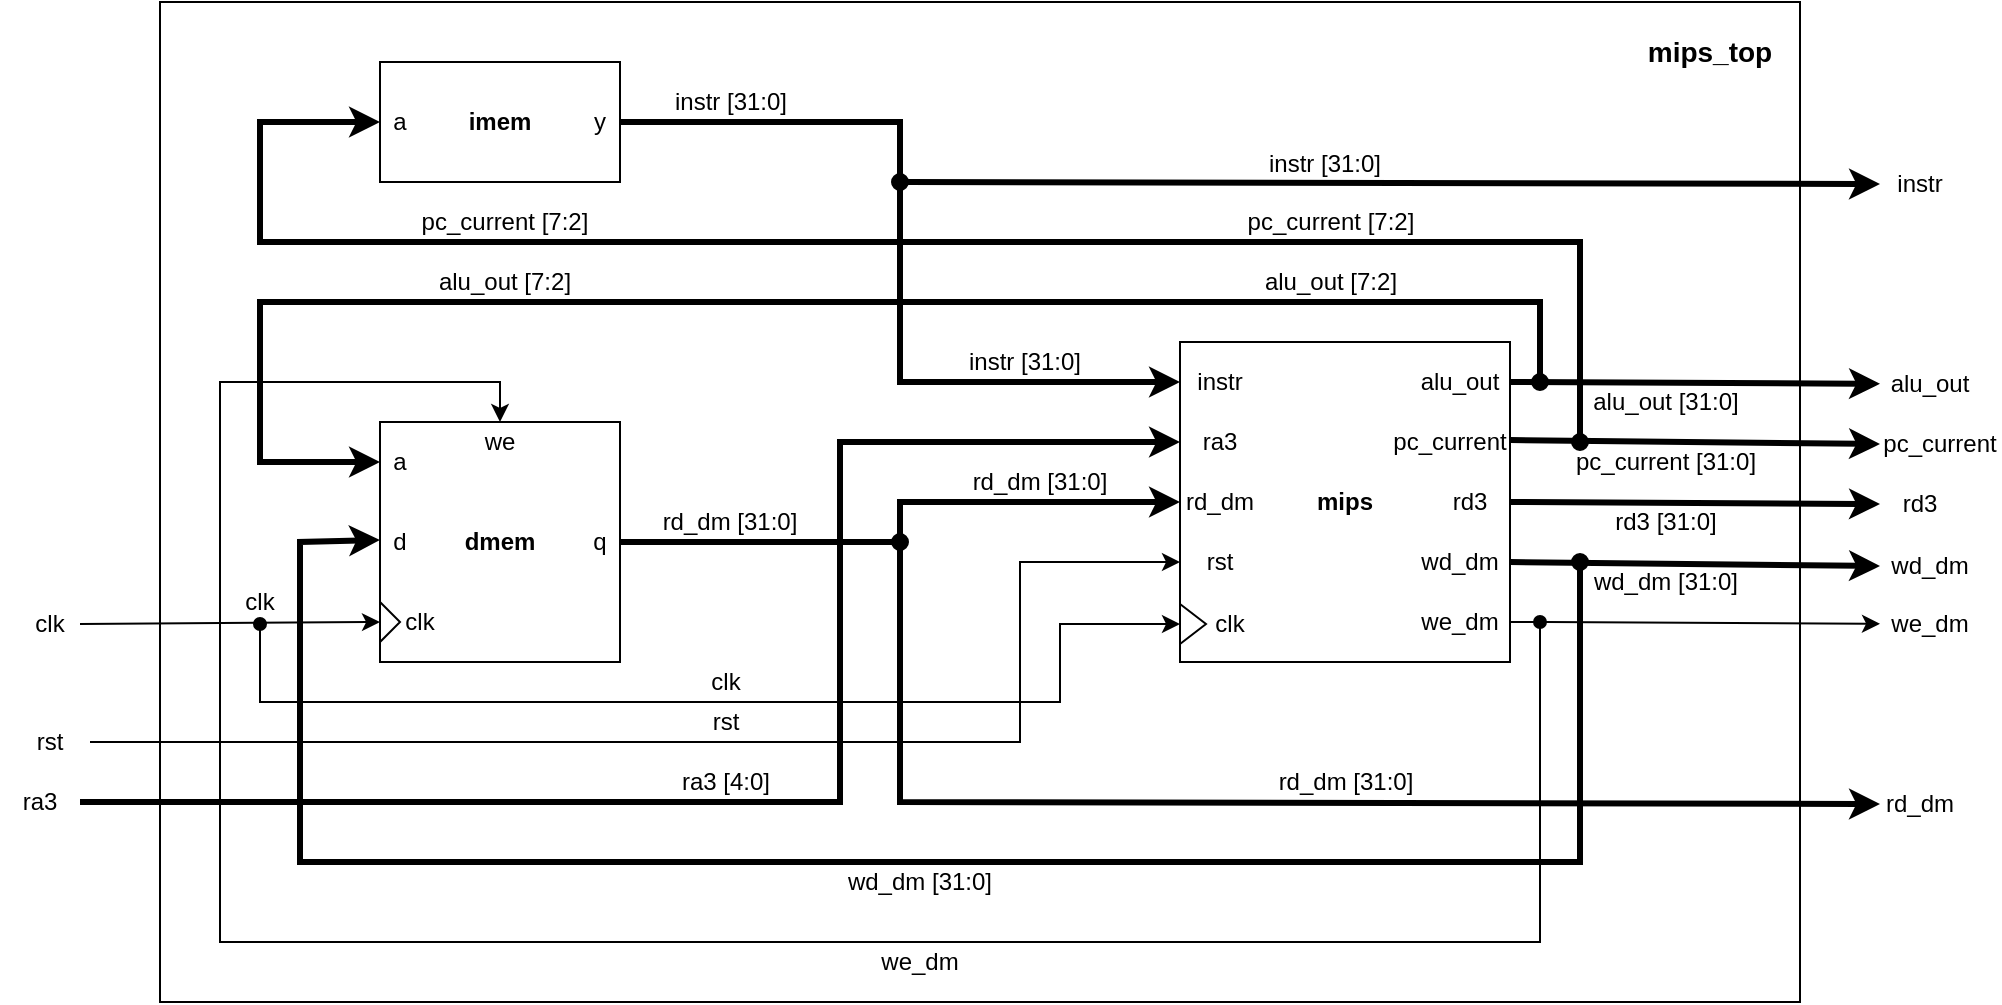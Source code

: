 <mxfile version="12.1.1" type="google" pages="1"><diagram id="k8Cyv0K6Buo1pPsN7aOL" name="Page-1"><mxGraphModel dx="1096" dy="735" grid="0" gridSize="10" guides="1" tooltips="1" connect="1" arrows="1" fold="1" page="1" pageScale="1" pageWidth="850" pageHeight="1100" math="0" shadow="0"><root><mxCell id="0"/><mxCell id="1" parent="0"/><mxCell id="OtFXcFactiXh5rdmaYvr-99" value="" style="rounded=0;whiteSpace=wrap;html=1;" parent="1" vertex="1"><mxGeometry x="110" y="90" width="820" height="500" as="geometry"/></mxCell><mxCell id="OtFXcFactiXh5rdmaYvr-1" value="&lt;b&gt;dmem&lt;/b&gt;" style="rounded=0;whiteSpace=wrap;html=1;" parent="1" vertex="1"><mxGeometry x="220" y="300" width="120" height="120" as="geometry"/></mxCell><mxCell id="OtFXcFactiXh5rdmaYvr-2" value="clk" style="text;html=1;strokeColor=none;fillColor=none;align=center;verticalAlign=middle;whiteSpace=wrap;rounded=0;" parent="1" vertex="1"><mxGeometry x="230" y="390" width="20" height="20" as="geometry"/></mxCell><mxCell id="OtFXcFactiXh5rdmaYvr-3" value="" style="triangle;whiteSpace=wrap;html=1;" parent="1" vertex="1"><mxGeometry x="220" y="390" width="10" height="20" as="geometry"/></mxCell><mxCell id="OtFXcFactiXh5rdmaYvr-4" value="we" style="text;html=1;strokeColor=none;fillColor=none;align=center;verticalAlign=middle;whiteSpace=wrap;rounded=0;" parent="1" vertex="1"><mxGeometry x="265" y="300" width="30" height="20" as="geometry"/></mxCell><mxCell id="OtFXcFactiXh5rdmaYvr-5" value="a" style="text;html=1;strokeColor=none;fillColor=none;align=center;verticalAlign=middle;whiteSpace=wrap;rounded=0;" parent="1" vertex="1"><mxGeometry x="220" y="310" width="20" height="20" as="geometry"/></mxCell><mxCell id="OtFXcFactiXh5rdmaYvr-6" value="d" style="text;html=1;strokeColor=none;fillColor=none;align=center;verticalAlign=middle;whiteSpace=wrap;rounded=0;" parent="1" vertex="1"><mxGeometry x="220" y="350" width="20" height="20" as="geometry"/></mxCell><mxCell id="OtFXcFactiXh5rdmaYvr-7" value="" style="edgeStyle=orthogonalEdgeStyle;rounded=0;orthogonalLoop=1;jettySize=auto;html=1;strokeWidth=3;entryX=0;entryY=0.5;entryDx=0;entryDy=0;" parent="1" source="OtFXcFactiXh5rdmaYvr-8" target="OtFXcFactiXh5rdmaYvr-38" edge="1"><mxGeometry relative="1" as="geometry"><mxPoint x="440" y="360" as="targetPoint"/></mxGeometry></mxCell><mxCell id="OtFXcFactiXh5rdmaYvr-8" value="q" style="text;html=1;strokeColor=none;fillColor=none;align=center;verticalAlign=middle;whiteSpace=wrap;rounded=0;" parent="1" vertex="1"><mxGeometry x="320" y="350" width="20" height="20" as="geometry"/></mxCell><mxCell id="OtFXcFactiXh5rdmaYvr-10" value="" style="endArrow=classic;html=1;entryX=0;entryY=0.5;entryDx=0;entryDy=0;strokeWidth=3;startArrow=oval;startFill=1;rounded=0;" parent="1" target="OtFXcFactiXh5rdmaYvr-5" edge="1"><mxGeometry width="50" height="50" relative="1" as="geometry"><mxPoint x="800" y="280" as="sourcePoint"/><mxPoint x="190" y="340" as="targetPoint"/><Array as="points"><mxPoint x="800" y="240"/><mxPoint x="160" y="240"/><mxPoint x="160" y="320"/></Array></mxGeometry></mxCell><mxCell id="OtFXcFactiXh5rdmaYvr-11" value="" style="endArrow=classic;html=1;entryX=0;entryY=0.5;entryDx=0;entryDy=0;strokeWidth=3;rounded=0;startArrow=oval;startFill=1;" parent="1" edge="1"><mxGeometry width="50" height="50" relative="1" as="geometry"><mxPoint x="820" y="370" as="sourcePoint"/><mxPoint x="220" y="359" as="targetPoint"/><Array as="points"><mxPoint x="820" y="520"/><mxPoint x="180" y="520"/><mxPoint x="180" y="360"/></Array></mxGeometry></mxCell><mxCell id="OtFXcFactiXh5rdmaYvr-12" value="" style="endArrow=classic;html=1;strokeWidth=1;entryX=0;entryY=0.5;entryDx=0;entryDy=0;exitX=1;exitY=0.5;exitDx=0;exitDy=0;" parent="1" source="OtFXcFactiXh5rdmaYvr-13" target="OtFXcFactiXh5rdmaYvr-3" edge="1"><mxGeometry width="50" height="50" relative="1" as="geometry"><mxPoint x="110" y="400" as="sourcePoint"/><mxPoint x="150" y="440" as="targetPoint"/></mxGeometry></mxCell><mxCell id="OtFXcFactiXh5rdmaYvr-13" value="clk" style="text;html=1;strokeColor=none;fillColor=none;align=center;verticalAlign=middle;whiteSpace=wrap;rounded=0;" parent="1" vertex="1"><mxGeometry x="40" y="391" width="30" height="20" as="geometry"/></mxCell><mxCell id="OtFXcFactiXh5rdmaYvr-16" value="alu_out [7:2]" style="text;html=1;strokeColor=none;fillColor=none;align=center;verticalAlign=middle;whiteSpace=wrap;rounded=0;" parent="1" vertex="1"><mxGeometry x="240" y="220" width="85" height="20" as="geometry"/></mxCell><mxCell id="OtFXcFactiXh5rdmaYvr-17" value="wd_dm [31:0]" style="text;html=1;strokeColor=none;fillColor=none;align=center;verticalAlign=middle;whiteSpace=wrap;rounded=0;" parent="1" vertex="1"><mxGeometry x="450" y="520" width="80" height="20" as="geometry"/></mxCell><mxCell id="OtFXcFactiXh5rdmaYvr-18" value="rd_dm [31:0]" style="text;html=1;strokeColor=none;fillColor=none;align=center;verticalAlign=middle;whiteSpace=wrap;rounded=0;strokeWidth=3;" parent="1" vertex="1"><mxGeometry x="355" y="340" width="80" height="20" as="geometry"/></mxCell><mxCell id="OtFXcFactiXh5rdmaYvr-19" value="" style="endArrow=classic;html=1;strokeWidth=1;entryX=0.5;entryY=0;entryDx=0;entryDy=0;exitX=1;exitY=0.5;exitDx=0;exitDy=0;rounded=0;" parent="1" source="OtFXcFactiXh5rdmaYvr-45" target="OtFXcFactiXh5rdmaYvr-4" edge="1"><mxGeometry width="50" height="50" relative="1" as="geometry"><mxPoint x="90" y="260" as="sourcePoint"/><mxPoint x="120" y="440" as="targetPoint"/><Array as="points"><mxPoint x="800" y="400"/><mxPoint x="800" y="560"/><mxPoint x="140" y="560"/><mxPoint x="140" y="280"/><mxPoint x="280" y="280"/></Array></mxGeometry></mxCell><mxCell id="OtFXcFactiXh5rdmaYvr-20" value="we_dm" style="text;html=1;strokeColor=none;fillColor=none;align=center;verticalAlign=middle;whiteSpace=wrap;rounded=0;" parent="1" vertex="1"><mxGeometry x="465" y="560" width="50" height="20" as="geometry"/></mxCell><mxCell id="OtFXcFactiXh5rdmaYvr-21" value="&lt;b&gt;imem&lt;/b&gt;" style="rounded=0;whiteSpace=wrap;html=1;strokeWidth=1;" parent="1" vertex="1"><mxGeometry x="220" y="120" width="120" height="60" as="geometry"/></mxCell><mxCell id="OtFXcFactiXh5rdmaYvr-22" value="a" style="text;html=1;strokeColor=none;fillColor=none;align=center;verticalAlign=middle;whiteSpace=wrap;rounded=0;" parent="1" vertex="1"><mxGeometry x="220" y="140" width="20" height="20" as="geometry"/></mxCell><mxCell id="OtFXcFactiXh5rdmaYvr-23" value="" style="edgeStyle=orthogonalEdgeStyle;rounded=0;orthogonalLoop=1;jettySize=auto;html=1;strokeWidth=3;entryX=0;entryY=0.5;entryDx=0;entryDy=0;" parent="1" source="OtFXcFactiXh5rdmaYvr-24" target="OtFXcFactiXh5rdmaYvr-35" edge="1"><mxGeometry relative="1" as="geometry"><mxPoint x="430" y="150" as="targetPoint"/></mxGeometry></mxCell><mxCell id="OtFXcFactiXh5rdmaYvr-24" value="y" style="text;html=1;strokeColor=none;fillColor=none;align=center;verticalAlign=middle;whiteSpace=wrap;rounded=0;" parent="1" vertex="1"><mxGeometry x="320" y="140" width="20" height="20" as="geometry"/></mxCell><mxCell id="OtFXcFactiXh5rdmaYvr-27" value="" style="endArrow=classic;html=1;strokeWidth=3;entryX=0;entryY=0.5;entryDx=0;entryDy=0;rounded=0;startArrow=oval;startFill=1;" parent="1" target="OtFXcFactiXh5rdmaYvr-22" edge="1"><mxGeometry width="50" height="50" relative="1" as="geometry"><mxPoint x="820" y="310" as="sourcePoint"/><mxPoint x="110" y="460" as="targetPoint"/><Array as="points"><mxPoint x="820" y="210"/><mxPoint x="160" y="210"/><mxPoint x="160" y="150"/></Array></mxGeometry></mxCell><mxCell id="OtFXcFactiXh5rdmaYvr-28" value="pc_current [7:2]" style="text;html=1;strokeColor=none;fillColor=none;align=center;verticalAlign=middle;whiteSpace=wrap;rounded=0;" parent="1" vertex="1"><mxGeometry x="235" y="190" width="95" height="20" as="geometry"/></mxCell><mxCell id="OtFXcFactiXh5rdmaYvr-29" value="instr [31:0]" style="text;html=1;strokeColor=none;fillColor=none;align=center;verticalAlign=middle;whiteSpace=wrap;rounded=0;" parent="1" vertex="1"><mxGeometry x="362.5" y="130" width="65" height="20" as="geometry"/></mxCell><mxCell id="OtFXcFactiXh5rdmaYvr-30" value="&lt;b&gt;mips&lt;/b&gt;" style="rounded=0;whiteSpace=wrap;html=1;" parent="1" vertex="1"><mxGeometry x="620" y="260" width="165" height="160" as="geometry"/></mxCell><mxCell id="OtFXcFactiXh5rdmaYvr-35" value="instr" style="text;html=1;strokeColor=none;fillColor=none;align=center;verticalAlign=middle;whiteSpace=wrap;rounded=0;" parent="1" vertex="1"><mxGeometry x="620" y="270" width="40" height="20" as="geometry"/></mxCell><mxCell id="OtFXcFactiXh5rdmaYvr-37" value="ra3" style="text;html=1;strokeColor=none;fillColor=none;align=center;verticalAlign=middle;whiteSpace=wrap;rounded=0;" parent="1" vertex="1"><mxGeometry x="620" y="300" width="40" height="20" as="geometry"/></mxCell><mxCell id="OtFXcFactiXh5rdmaYvr-38" value="rd_dm" style="text;html=1;strokeColor=none;fillColor=none;align=center;verticalAlign=middle;whiteSpace=wrap;rounded=0;" parent="1" vertex="1"><mxGeometry x="620" y="330" width="40" height="20" as="geometry"/></mxCell><mxCell id="OtFXcFactiXh5rdmaYvr-40" value="rst" style="text;html=1;strokeColor=none;fillColor=none;align=center;verticalAlign=middle;whiteSpace=wrap;rounded=0;" parent="1" vertex="1"><mxGeometry x="620" y="360" width="40" height="20" as="geometry"/></mxCell><mxCell id="OtFXcFactiXh5rdmaYvr-41" value="alu_out" style="text;html=1;strokeColor=none;fillColor=none;align=center;verticalAlign=middle;whiteSpace=wrap;rounded=0;" parent="1" vertex="1"><mxGeometry x="735" y="270" width="50" height="20" as="geometry"/></mxCell><mxCell id="OtFXcFactiXh5rdmaYvr-42" value="pc_current" style="text;html=1;strokeColor=none;fillColor=none;align=center;verticalAlign=middle;whiteSpace=wrap;rounded=0;" parent="1" vertex="1"><mxGeometry x="725" y="300" width="60" height="20" as="geometry"/></mxCell><mxCell id="OtFXcFactiXh5rdmaYvr-43" value="rd3" style="text;html=1;strokeColor=none;fillColor=none;align=center;verticalAlign=middle;whiteSpace=wrap;rounded=0;" parent="1" vertex="1"><mxGeometry x="745" y="330" width="40" height="20" as="geometry"/></mxCell><mxCell id="OtFXcFactiXh5rdmaYvr-44" value="wd_dm" style="text;html=1;strokeColor=none;fillColor=none;align=center;verticalAlign=middle;whiteSpace=wrap;rounded=0;" parent="1" vertex="1"><mxGeometry x="735" y="360" width="50" height="20" as="geometry"/></mxCell><mxCell id="OtFXcFactiXh5rdmaYvr-45" value="we_dm" style="text;html=1;strokeColor=none;fillColor=none;align=center;verticalAlign=middle;whiteSpace=wrap;rounded=0;" parent="1" vertex="1"><mxGeometry x="735" y="390" width="50" height="20" as="geometry"/></mxCell><mxCell id="OtFXcFactiXh5rdmaYvr-46" value="" style="triangle;whiteSpace=wrap;html=1;" parent="1" vertex="1"><mxGeometry x="620" y="391" width="13" height="20" as="geometry"/></mxCell><mxCell id="OtFXcFactiXh5rdmaYvr-47" value="clk" style="text;html=1;strokeColor=none;fillColor=none;align=center;verticalAlign=middle;whiteSpace=wrap;rounded=0;" parent="1" vertex="1"><mxGeometry x="635" y="391" width="20" height="20" as="geometry"/></mxCell><mxCell id="OtFXcFactiXh5rdmaYvr-50" value="" style="endArrow=classic;html=1;entryX=0;entryY=0.5;entryDx=0;entryDy=0;rounded=0;startArrow=oval;startFill=1;" parent="1" target="OtFXcFactiXh5rdmaYvr-46" edge="1"><mxGeometry width="50" height="50" relative="1" as="geometry"><mxPoint x="160" y="401" as="sourcePoint"/><mxPoint x="90" y="440" as="targetPoint"/><Array as="points"><mxPoint x="160" y="440"/><mxPoint x="560" y="440"/><mxPoint x="560" y="401"/></Array></mxGeometry></mxCell><mxCell id="OtFXcFactiXh5rdmaYvr-51" value="rst" style="text;html=1;strokeColor=none;fillColor=none;align=center;verticalAlign=middle;whiteSpace=wrap;rounded=0;" parent="1" vertex="1"><mxGeometry x="35" y="450" width="40" height="20" as="geometry"/></mxCell><mxCell id="OtFXcFactiXh5rdmaYvr-52" value="" style="endArrow=classic;html=1;entryX=0;entryY=0.5;entryDx=0;entryDy=0;exitX=1;exitY=0.5;exitDx=0;exitDy=0;rounded=0;" parent="1" source="OtFXcFactiXh5rdmaYvr-51" target="OtFXcFactiXh5rdmaYvr-40" edge="1"><mxGeometry width="50" height="50" relative="1" as="geometry"><mxPoint x="10" y="540" as="sourcePoint"/><mxPoint x="60" y="490" as="targetPoint"/><Array as="points"><mxPoint x="540" y="460"/><mxPoint x="540" y="370"/></Array></mxGeometry></mxCell><mxCell id="OtFXcFactiXh5rdmaYvr-53" value="clk" style="text;html=1;strokeColor=none;fillColor=none;align=center;verticalAlign=middle;whiteSpace=wrap;rounded=0;" parent="1" vertex="1"><mxGeometry x="377.5" y="420" width="30" height="20" as="geometry"/></mxCell><mxCell id="OtFXcFactiXh5rdmaYvr-54" value="clk" style="text;html=1;strokeColor=none;fillColor=none;align=center;verticalAlign=middle;whiteSpace=wrap;rounded=0;" parent="1" vertex="1"><mxGeometry x="145" y="380" width="30" height="20" as="geometry"/></mxCell><mxCell id="OtFXcFactiXh5rdmaYvr-55" value="rst" style="text;html=1;strokeColor=none;fillColor=none;align=center;verticalAlign=middle;whiteSpace=wrap;rounded=0;" parent="1" vertex="1"><mxGeometry x="372.5" y="440" width="40" height="20" as="geometry"/></mxCell><mxCell id="OtFXcFactiXh5rdmaYvr-56" value="" style="endArrow=classic;html=1;strokeWidth=3;startArrow=oval;startFill=1;rounded=0;entryX=0;entryY=0.5;entryDx=0;entryDy=0;" parent="1" target="OtFXcFactiXh5rdmaYvr-57" edge="1"><mxGeometry width="50" height="50" relative="1" as="geometry"><mxPoint x="480" y="360" as="sourcePoint"/><mxPoint x="880" y="490" as="targetPoint"/><Array as="points"><mxPoint x="480" y="490"/></Array></mxGeometry></mxCell><mxCell id="OtFXcFactiXh5rdmaYvr-57" value="rd_dm" style="text;html=1;strokeColor=none;fillColor=none;align=center;verticalAlign=middle;whiteSpace=wrap;rounded=0;" parent="1" vertex="1"><mxGeometry x="970" y="481" width="40" height="20" as="geometry"/></mxCell><mxCell id="OtFXcFactiXh5rdmaYvr-59" value="ra3" style="text;html=1;strokeColor=none;fillColor=none;align=center;verticalAlign=middle;whiteSpace=wrap;rounded=0;" parent="1" vertex="1"><mxGeometry x="30" y="480" width="40" height="20" as="geometry"/></mxCell><mxCell id="OtFXcFactiXh5rdmaYvr-62" value="" style="endArrow=classic;html=1;strokeWidth=3;entryX=0;entryY=0.5;entryDx=0;entryDy=0;exitX=1;exitY=0.5;exitDx=0;exitDy=0;rounded=0;" parent="1" source="OtFXcFactiXh5rdmaYvr-59" target="OtFXcFactiXh5rdmaYvr-37" edge="1"><mxGeometry width="50" height="50" relative="1" as="geometry"><mxPoint x="10" y="580" as="sourcePoint"/><mxPoint x="60" y="530" as="targetPoint"/><Array as="points"><mxPoint x="450" y="490"/><mxPoint x="450" y="310"/></Array></mxGeometry></mxCell><mxCell id="OtFXcFactiXh5rdmaYvr-63" value="ra3 [4:0]" style="text;html=1;strokeColor=none;fillColor=none;align=center;verticalAlign=middle;whiteSpace=wrap;rounded=0;" parent="1" vertex="1"><mxGeometry x="362.5" y="470" width="60" height="20" as="geometry"/></mxCell><mxCell id="OtFXcFactiXh5rdmaYvr-64" value="rd_dm [31:0]" style="text;html=1;strokeColor=none;fillColor=none;align=center;verticalAlign=middle;whiteSpace=wrap;rounded=0;strokeWidth=3;" parent="1" vertex="1"><mxGeometry x="662.5" y="470" width="80" height="20" as="geometry"/></mxCell><mxCell id="OtFXcFactiXh5rdmaYvr-66" value="rd_dm [31:0]" style="text;html=1;strokeColor=none;fillColor=none;align=center;verticalAlign=middle;whiteSpace=wrap;rounded=0;strokeWidth=3;" parent="1" vertex="1"><mxGeometry x="510" y="320" width="80" height="20" as="geometry"/></mxCell><mxCell id="OtFXcFactiXh5rdmaYvr-67" value="" style="endArrow=classic;html=1;strokeWidth=3;startArrow=oval;startFill=1;entryX=0;entryY=0.5;entryDx=0;entryDy=0;" parent="1" target="OtFXcFactiXh5rdmaYvr-69" edge="1"><mxGeometry width="50" height="50" relative="1" as="geometry"><mxPoint x="480" y="180" as="sourcePoint"/><mxPoint x="880" y="200" as="targetPoint"/></mxGeometry></mxCell><mxCell id="OtFXcFactiXh5rdmaYvr-68" value="instr [31:0]" style="text;html=1;strokeColor=none;fillColor=none;align=center;verticalAlign=middle;whiteSpace=wrap;rounded=0;" parent="1" vertex="1"><mxGeometry x="660" y="161" width="65" height="20" as="geometry"/></mxCell><mxCell id="OtFXcFactiXh5rdmaYvr-69" value="instr" style="text;html=1;strokeColor=none;fillColor=none;align=center;verticalAlign=middle;whiteSpace=wrap;rounded=0;" parent="1" vertex="1"><mxGeometry x="970" y="171" width="40" height="20" as="geometry"/></mxCell><mxCell id="OtFXcFactiXh5rdmaYvr-72" value="instr [31:0]" style="text;html=1;strokeColor=none;fillColor=none;align=center;verticalAlign=middle;whiteSpace=wrap;rounded=0;" parent="1" vertex="1"><mxGeometry x="510" y="260" width="65" height="20" as="geometry"/></mxCell><mxCell id="OtFXcFactiXh5rdmaYvr-73" value="" style="endArrow=classic;html=1;strokeWidth=3;exitX=1;exitY=0.5;exitDx=0;exitDy=0;" parent="1" source="OtFXcFactiXh5rdmaYvr-41" target="OtFXcFactiXh5rdmaYvr-74" edge="1"><mxGeometry width="50" height="50" relative="1" as="geometry"><mxPoint x="80" y="570" as="sourcePoint"/><mxPoint x="860" y="280" as="targetPoint"/></mxGeometry></mxCell><mxCell id="OtFXcFactiXh5rdmaYvr-74" value="alu_out" style="text;html=1;strokeColor=none;fillColor=none;align=center;verticalAlign=middle;whiteSpace=wrap;rounded=0;" parent="1" vertex="1"><mxGeometry x="970" y="271" width="50" height="20" as="geometry"/></mxCell><mxCell id="OtFXcFactiXh5rdmaYvr-75" value="alu_out [31:0]" style="text;html=1;strokeColor=none;fillColor=none;align=center;verticalAlign=middle;whiteSpace=wrap;rounded=0;" parent="1" vertex="1"><mxGeometry x="822.5" y="280" width="80" height="20" as="geometry"/></mxCell><mxCell id="OtFXcFactiXh5rdmaYvr-77" value="" style="endArrow=classic;html=1;strokeWidth=3;exitX=1;exitY=0.5;exitDx=0;exitDy=0;entryX=0;entryY=0.5;entryDx=0;entryDy=0;" parent="1" target="OtFXcFactiXh5rdmaYvr-80" edge="1"><mxGeometry width="50" height="50" relative="1" as="geometry"><mxPoint x="785" y="309" as="sourcePoint"/><mxPoint x="940" y="309" as="targetPoint"/></mxGeometry></mxCell><mxCell id="OtFXcFactiXh5rdmaYvr-78" value="" style="endArrow=classic;html=1;strokeWidth=3;exitX=1;exitY=0.5;exitDx=0;exitDy=0;entryX=0;entryY=0.5;entryDx=0;entryDy=0;" parent="1" target="OtFXcFactiXh5rdmaYvr-81" edge="1"><mxGeometry width="50" height="50" relative="1" as="geometry"><mxPoint x="785" y="340" as="sourcePoint"/><mxPoint x="940" y="340" as="targetPoint"/></mxGeometry></mxCell><mxCell id="OtFXcFactiXh5rdmaYvr-79" value="" style="endArrow=classic;html=1;strokeWidth=3;exitX=1;exitY=0.5;exitDx=0;exitDy=0;entryX=0;entryY=0.5;entryDx=0;entryDy=0;" parent="1" target="OtFXcFactiXh5rdmaYvr-87" edge="1"><mxGeometry width="50" height="50" relative="1" as="geometry"><mxPoint x="785" y="370" as="sourcePoint"/><mxPoint x="940" y="370" as="targetPoint"/></mxGeometry></mxCell><mxCell id="OtFXcFactiXh5rdmaYvr-80" value="pc_current" style="text;html=1;strokeColor=none;fillColor=none;align=center;verticalAlign=middle;whiteSpace=wrap;rounded=0;" parent="1" vertex="1"><mxGeometry x="970" y="301" width="60" height="20" as="geometry"/></mxCell><mxCell id="OtFXcFactiXh5rdmaYvr-81" value="rd3" style="text;html=1;strokeColor=none;fillColor=none;align=center;verticalAlign=middle;whiteSpace=wrap;rounded=0;" parent="1" vertex="1"><mxGeometry x="970" y="331" width="40" height="20" as="geometry"/></mxCell><mxCell id="OtFXcFactiXh5rdmaYvr-87" value="wd_dm" style="text;html=1;strokeColor=none;fillColor=none;align=center;verticalAlign=middle;whiteSpace=wrap;rounded=0;" parent="1" vertex="1"><mxGeometry x="970" y="362" width="50" height="20" as="geometry"/></mxCell><mxCell id="OtFXcFactiXh5rdmaYvr-88" value="pc_current [31:0]" style="text;html=1;strokeColor=none;fillColor=none;align=center;verticalAlign=middle;whiteSpace=wrap;rounded=0;" parent="1" vertex="1"><mxGeometry x="813.5" y="310" width="98" height="20" as="geometry"/></mxCell><mxCell id="OtFXcFactiXh5rdmaYvr-89" value="rd3 [31:0]" style="text;html=1;strokeColor=none;fillColor=none;align=center;verticalAlign=middle;whiteSpace=wrap;rounded=0;" parent="1" vertex="1"><mxGeometry x="822.5" y="340" width="80" height="20" as="geometry"/></mxCell><mxCell id="OtFXcFactiXh5rdmaYvr-90" value="wd_dm [31:0]" style="text;html=1;strokeColor=none;fillColor=none;align=center;verticalAlign=middle;whiteSpace=wrap;rounded=0;" parent="1" vertex="1"><mxGeometry x="822.5" y="370" width="80" height="20" as="geometry"/></mxCell><mxCell id="OtFXcFactiXh5rdmaYvr-93" value="pc_current [7:2]" style="text;html=1;strokeColor=none;fillColor=none;align=center;verticalAlign=middle;whiteSpace=wrap;rounded=0;" parent="1" vertex="1"><mxGeometry x="647.5" y="190" width="95" height="20" as="geometry"/></mxCell><mxCell id="OtFXcFactiXh5rdmaYvr-96" value="alu_out [7:2]" style="text;html=1;strokeColor=none;fillColor=none;align=center;verticalAlign=middle;whiteSpace=wrap;rounded=0;" parent="1" vertex="1"><mxGeometry x="652.5" y="220" width="85" height="20" as="geometry"/></mxCell><mxCell id="OtFXcFactiXh5rdmaYvr-101" value="mips_top" style="text;html=1;strokeColor=none;fillColor=none;align=center;verticalAlign=middle;whiteSpace=wrap;rounded=0;fontSize=14;fontStyle=1" parent="1" vertex="1"><mxGeometry x="850" y="100" width="70" height="30" as="geometry"/></mxCell><mxCell id="OtFXcFactiXh5rdmaYvr-103" value="" style="endArrow=classic;html=1;strokeWidth=1;fontSize=14;startArrow=oval;startFill=1;" parent="1" target="OtFXcFactiXh5rdmaYvr-104" edge="1"><mxGeometry width="50" height="50" relative="1" as="geometry"><mxPoint x="800" y="400" as="sourcePoint"/><mxPoint x="970" y="400" as="targetPoint"/></mxGeometry></mxCell><mxCell id="OtFXcFactiXh5rdmaYvr-104" value="we_dm" style="text;html=1;strokeColor=none;fillColor=none;align=center;verticalAlign=middle;whiteSpace=wrap;rounded=0;" parent="1" vertex="1"><mxGeometry x="970" y="391" width="50" height="20" as="geometry"/></mxCell></root></mxGraphModel></diagram></mxfile>